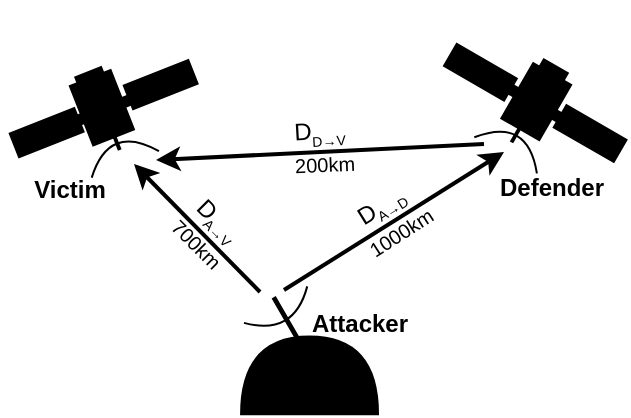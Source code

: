 <mxfile version="22.0.2" type="device">
  <diagram name="Page-1" id="qhg5D8EdoCbgJg22Zkt4">
    <mxGraphModel dx="537" dy="308" grid="1" gridSize="10" guides="1" tooltips="1" connect="1" arrows="1" fold="1" page="1" pageScale="1" pageWidth="827" pageHeight="1169" math="0" shadow="0">
      <root>
        <mxCell id="0" />
        <mxCell id="1" parent="0" />
        <mxCell id="QnuzLXdswAq8xHTCM-2I-11" value="" style="endArrow=classic;startArrow=none;html=1;rounded=0;fontColor=#000000;strokeColor=#000000;fillColor=#000000;endFill=1;startFill=0;spacing=2;strokeWidth=2;" parent="1" edge="1">
          <mxGeometry width="100" height="100" relative="1" as="geometry">
            <mxPoint x="518" y="504" as="sourcePoint" />
            <mxPoint x="455" y="440" as="targetPoint" />
          </mxGeometry>
        </mxCell>
        <mxCell id="QnuzLXdswAq8xHTCM-2I-12" value="" style="endArrow=classic;startArrow=none;html=1;rounded=0;fontColor=#000000;strokeColor=#000000;fillColor=#000000;endFill=1;startFill=0;spacing=2;strokeWidth=2;" parent="1" edge="1">
          <mxGeometry width="100" height="100" relative="1" as="geometry">
            <mxPoint x="530" y="503" as="sourcePoint" />
            <mxPoint x="640" y="434" as="targetPoint" />
          </mxGeometry>
        </mxCell>
        <mxCell id="QnuzLXdswAq8xHTCM-2I-13" value="" style="endArrow=none;startArrow=classic;html=1;rounded=0;fontColor=#000000;strokeColor=#000000;fillColor=#000000;endFill=0;spacing=2;strokeWidth=2;" parent="1" edge="1">
          <mxGeometry width="100" height="100" relative="1" as="geometry">
            <mxPoint x="466" y="438" as="sourcePoint" />
            <mxPoint x="630" y="430" as="targetPoint" />
          </mxGeometry>
        </mxCell>
        <mxCell id="DYV1H6bN4v_fuT85zL94-31" value="" style="group" vertex="1" connectable="0" parent="1">
          <mxGeometry x="610" y="379.93" width="91.26" height="74.15" as="geometry" />
        </mxCell>
        <mxCell id="QnuzLXdswAq8xHTCM-2I-4" value="" style="rounded=0;whiteSpace=wrap;html=1;rotation=30;strokeColor=#000000;fillColor=#000000;container=0;" parent="DYV1H6bN4v_fuT85zL94-31" vertex="1">
          <mxGeometry x="4.364" y="26.953" width="80.856" height="4.804" as="geometry" />
        </mxCell>
        <mxCell id="QnuzLXdswAq8xHTCM-2I-1" value="" style="rounded=0;whiteSpace=wrap;html=1;rotation=30;strokeColor=#000000;fillColor=#000000;container=0;" parent="DYV1H6bN4v_fuT85zL94-31" vertex="1">
          <mxGeometry x="35.176" y="12.918" width="21.899" height="31.897" as="geometry" />
        </mxCell>
        <mxCell id="QnuzLXdswAq8xHTCM-2I-2" value="" style="rounded=0;whiteSpace=wrap;html=1;rotation=30;strokeColor=#000000;fillColor=#000000;container=0;" parent="DYV1H6bN4v_fuT85zL94-31" vertex="1">
          <mxGeometry x="55.719" y="38.493" width="34.674" height="12.759" as="geometry" />
        </mxCell>
        <mxCell id="QnuzLXdswAq8xHTCM-2I-3" value="" style="rounded=0;whiteSpace=wrap;html=1;rotation=30;strokeColor=#000000;fillColor=#000000;container=0;" parent="DYV1H6bN4v_fuT85zL94-31" vertex="1">
          <mxGeometry x="0.867" y="7.814" width="34.674" height="12.759" as="geometry" />
        </mxCell>
        <mxCell id="QnuzLXdswAq8xHTCM-2I-5" value="" style="rounded=0;whiteSpace=wrap;html=1;rotation=120;strokeColor=#000000;fillColor=#000000;container=0;" parent="DYV1H6bN4v_fuT85zL94-31" vertex="1">
          <mxGeometry x="25.321" y="33.332" width="34.674" height="0.957" as="geometry" />
        </mxCell>
        <mxCell id="QnuzLXdswAq8xHTCM-2I-6" value="" style="shape=dataStorage;whiteSpace=wrap;html=1;fixedSize=1;rotation=120;strokeColor=#000000;fillColor=#000000;container=0;" parent="DYV1H6bN4v_fuT85zL94-31" vertex="1">
          <mxGeometry x="28" y="32.83" width="11.22" height="36.11" as="geometry" />
        </mxCell>
        <mxCell id="QnuzLXdswAq8xHTCM-2I-7" value="" style="rounded=0;whiteSpace=wrap;html=1;rotation=30;strokeColor=#000000;fillColor=#000000;container=0;" parent="DYV1H6bN4v_fuT85zL94-31" vertex="1">
          <mxGeometry x="40.998" y="9.069" width="13.87" height="31.897" as="geometry" />
        </mxCell>
        <mxCell id="DYV1H6bN4v_fuT85zL94-40" value="" style="group" vertex="1" connectable="0" parent="1">
          <mxGeometry x="508.54" y="500" width="68.46" height="65.07" as="geometry" />
        </mxCell>
        <mxCell id="QnuzLXdswAq8xHTCM-2I-8" value="" style="shape=or;whiteSpace=wrap;html=1;rotation=-90;strokeColor=#000000;fillColor=#000000;" parent="DYV1H6bN4v_fuT85zL94-40" vertex="1">
          <mxGeometry x="14.833" y="11.441" width="38.794" height="68.462" as="geometry" />
        </mxCell>
        <mxCell id="QnuzLXdswAq8xHTCM-2I-9" value="" style="shape=dataStorage;whiteSpace=wrap;html=1;fixedSize=1;rotation=240;strokeColor=#000000;fillColor=#000000;" parent="DYV1H6bN4v_fuT85zL94-40" vertex="1">
          <mxGeometry x="14.95" y="-3.94" width="9.24" height="36.52" as="geometry" />
        </mxCell>
        <mxCell id="QnuzLXdswAq8xHTCM-2I-10" value="" style="rounded=0;whiteSpace=wrap;html=1;rotation=240;strokeColor=#000000;fillColor=#000000;" parent="DYV1H6bN4v_fuT85zL94-40" vertex="1">
          <mxGeometry x="5.705" y="25.134" width="43.358" height="1.369" as="geometry" />
        </mxCell>
        <mxCell id="DYV1H6bN4v_fuT85zL94-41" value="" style="group;rotation=-51.5;" vertex="1" connectable="0" parent="1">
          <mxGeometry x="400" y="379.93" width="91.26" height="74.15" as="geometry" />
        </mxCell>
        <mxCell id="DYV1H6bN4v_fuT85zL94-42" value="" style="rounded=0;whiteSpace=wrap;html=1;rotation=-21.5;strokeColor=#000000;fillColor=#000000;container=0;" vertex="1" parent="DYV1H6bN4v_fuT85zL94-41">
          <mxGeometry x="-1" y="31" width="80.856" height="4.804" as="geometry" />
        </mxCell>
        <mxCell id="DYV1H6bN4v_fuT85zL94-43" value="" style="rounded=0;whiteSpace=wrap;html=1;rotation=-21.5;strokeColor=#000000;fillColor=#000000;container=0;" vertex="1" parent="DYV1H6bN4v_fuT85zL94-41">
          <mxGeometry x="28" y="16" width="21.899" height="31.897" as="geometry" />
        </mxCell>
        <mxCell id="DYV1H6bN4v_fuT85zL94-44" value="" style="rounded=0;whiteSpace=wrap;html=1;rotation=-21.5;strokeColor=#000000;fillColor=#000000;container=0;" vertex="1" parent="DYV1H6bN4v_fuT85zL94-41">
          <mxGeometry x="51" y="14" width="34.674" height="12.759" as="geometry" />
        </mxCell>
        <mxCell id="DYV1H6bN4v_fuT85zL94-45" value="" style="rounded=0;whiteSpace=wrap;html=1;rotation=-21.5;strokeColor=#000000;fillColor=#000000;container=0;" vertex="1" parent="DYV1H6bN4v_fuT85zL94-41">
          <mxGeometry x="-6" y="38" width="34.674" height="12.759" as="geometry" />
        </mxCell>
        <mxCell id="DYV1H6bN4v_fuT85zL94-46" value="" style="rounded=0;whiteSpace=wrap;html=1;rotation=68.5;strokeColor=#000000;fillColor=#000000;container=0;" vertex="1" parent="DYV1H6bN4v_fuT85zL94-41">
          <mxGeometry x="24" y="36" width="34.674" height="0.957" as="geometry" />
        </mxCell>
        <mxCell id="DYV1H6bN4v_fuT85zL94-47" value="" style="shape=dataStorage;whiteSpace=wrap;html=1;fixedSize=1;rotation=68.5;strokeColor=#000000;fillColor=#000000;container=0;" vertex="1" parent="DYV1H6bN4v_fuT85zL94-41">
          <mxGeometry x="43" y="37" width="11.22" height="36.11" as="geometry" />
        </mxCell>
        <mxCell id="DYV1H6bN4v_fuT85zL94-48" value="" style="rounded=0;whiteSpace=wrap;html=1;rotation=-21.5;strokeColor=#000000;fillColor=#000000;container=0;" vertex="1" parent="DYV1H6bN4v_fuT85zL94-41">
          <mxGeometry x="31" y="13.07" width="13.87" height="31.897" as="geometry" />
        </mxCell>
        <mxCell id="DYV1H6bN4v_fuT85zL94-49" value="Victim" style="text;html=1;strokeColor=none;fillColor=none;align=center;verticalAlign=middle;whiteSpace=wrap;rounded=0;fontStyle=1" vertex="1" parent="1">
          <mxGeometry x="393" y="438" width="60" height="30" as="geometry" />
        </mxCell>
        <mxCell id="DYV1H6bN4v_fuT85zL94-50" value="&lt;b&gt;Defender&lt;/b&gt;" style="text;html=1;strokeColor=none;fillColor=none;align=center;verticalAlign=middle;whiteSpace=wrap;rounded=0;" vertex="1" parent="1">
          <mxGeometry x="634" y="437" width="60" height="30" as="geometry" />
        </mxCell>
        <mxCell id="DYV1H6bN4v_fuT85zL94-51" value="&lt;b&gt;Attacker&lt;/b&gt;" style="text;html=1;strokeColor=none;fillColor=none;align=center;verticalAlign=middle;whiteSpace=wrap;rounded=0;" vertex="1" parent="1">
          <mxGeometry x="538" y="505" width="60" height="30" as="geometry" />
        </mxCell>
        <mxCell id="DYV1H6bN4v_fuT85zL94-52" value="200km" style="text;html=1;strokeColor=none;fillColor=none;align=center;verticalAlign=middle;whiteSpace=wrap;rounded=0;fontStyle=0;fontSize=10;rotation=-2.4;" vertex="1" parent="1">
          <mxGeometry x="529" y="430" width="43" height="20" as="geometry" />
        </mxCell>
        <mxCell id="DYV1H6bN4v_fuT85zL94-54" value="1000km" style="text;html=1;strokeColor=none;fillColor=none;align=center;verticalAlign=middle;whiteSpace=wrap;rounded=0;fontStyle=0;fontSize=10;rotation=-32.8;" vertex="1" parent="1">
          <mxGeometry x="567" y="464" width="43" height="20" as="geometry" />
        </mxCell>
        <mxCell id="DYV1H6bN4v_fuT85zL94-55" value="700km" style="text;html=1;strokeColor=none;fillColor=none;align=center;verticalAlign=middle;whiteSpace=wrap;rounded=0;fontStyle=0;fontSize=10;rotation=45;" vertex="1" parent="1">
          <mxGeometry x="465" y="470" width="43" height="20" as="geometry" />
        </mxCell>
        <mxCell id="DYV1H6bN4v_fuT85zL94-58" value="" style="group;rotation=-3.3;" vertex="1" connectable="0" parent="1">
          <mxGeometry x="529" y="415" width="36" height="20" as="geometry" />
        </mxCell>
        <mxCell id="DYV1H6bN4v_fuT85zL94-1" value="D→V" style="text;html=1;strokeColor=none;fillColor=none;align=center;verticalAlign=middle;whiteSpace=wrap;rounded=0;fontSize=7;fontColor=#000000;rotation=-3.3;" vertex="1" parent="DYV1H6bN4v_fuT85zL94-58">
          <mxGeometry x="11" y="7" width="25" height="13" as="geometry" />
        </mxCell>
        <mxCell id="DYV1H6bN4v_fuT85zL94-53" value="D" style="text;html=1;strokeColor=none;fillColor=none;align=center;verticalAlign=middle;whiteSpace=wrap;rounded=0;fontStyle=0;rotation=-3.3;" vertex="1" parent="DYV1H6bN4v_fuT85zL94-58">
          <mxGeometry width="21.46" height="18" as="geometry" />
        </mxCell>
        <mxCell id="DYV1H6bN4v_fuT85zL94-59" value="" style="group;rotation=-32;" vertex="1" connectable="0" parent="1">
          <mxGeometry x="560" y="452" width="36" height="20" as="geometry" />
        </mxCell>
        <mxCell id="DYV1H6bN4v_fuT85zL94-60" value="A→D" style="text;html=1;strokeColor=none;fillColor=none;align=center;verticalAlign=middle;whiteSpace=wrap;rounded=0;fontSize=7;fontColor=#000000;rotation=-32;" vertex="1" parent="DYV1H6bN4v_fuT85zL94-59">
          <mxGeometry x="12" y="4" width="25" height="13" as="geometry" />
        </mxCell>
        <mxCell id="DYV1H6bN4v_fuT85zL94-61" value="D" style="text;html=1;strokeColor=none;fillColor=none;align=center;verticalAlign=middle;whiteSpace=wrap;rounded=0;fontStyle=0;rotation=-32;" vertex="1" parent="DYV1H6bN4v_fuT85zL94-59">
          <mxGeometry x="1" y="4" width="21.46" height="18" as="geometry" />
        </mxCell>
        <mxCell id="DYV1H6bN4v_fuT85zL94-62" value="" style="group;rotation=45;" vertex="1" connectable="0" parent="1">
          <mxGeometry x="478" y="458" width="36" height="20" as="geometry" />
        </mxCell>
        <mxCell id="DYV1H6bN4v_fuT85zL94-63" value="A→V" style="text;html=1;strokeColor=none;fillColor=none;align=center;verticalAlign=middle;whiteSpace=wrap;rounded=0;fontSize=7;fontColor=#000000;rotation=45;" vertex="1" parent="DYV1H6bN4v_fuT85zL94-62">
          <mxGeometry x="6" y="10" width="25" height="13" as="geometry" />
        </mxCell>
        <mxCell id="DYV1H6bN4v_fuT85zL94-64" value="D" style="text;html=1;strokeColor=none;fillColor=none;align=center;verticalAlign=middle;whiteSpace=wrap;rounded=0;fontStyle=0;rotation=45;" vertex="1" parent="DYV1H6bN4v_fuT85zL94-62">
          <mxGeometry x="3" y="-4" width="21.46" height="18" as="geometry" />
        </mxCell>
      </root>
    </mxGraphModel>
  </diagram>
</mxfile>
